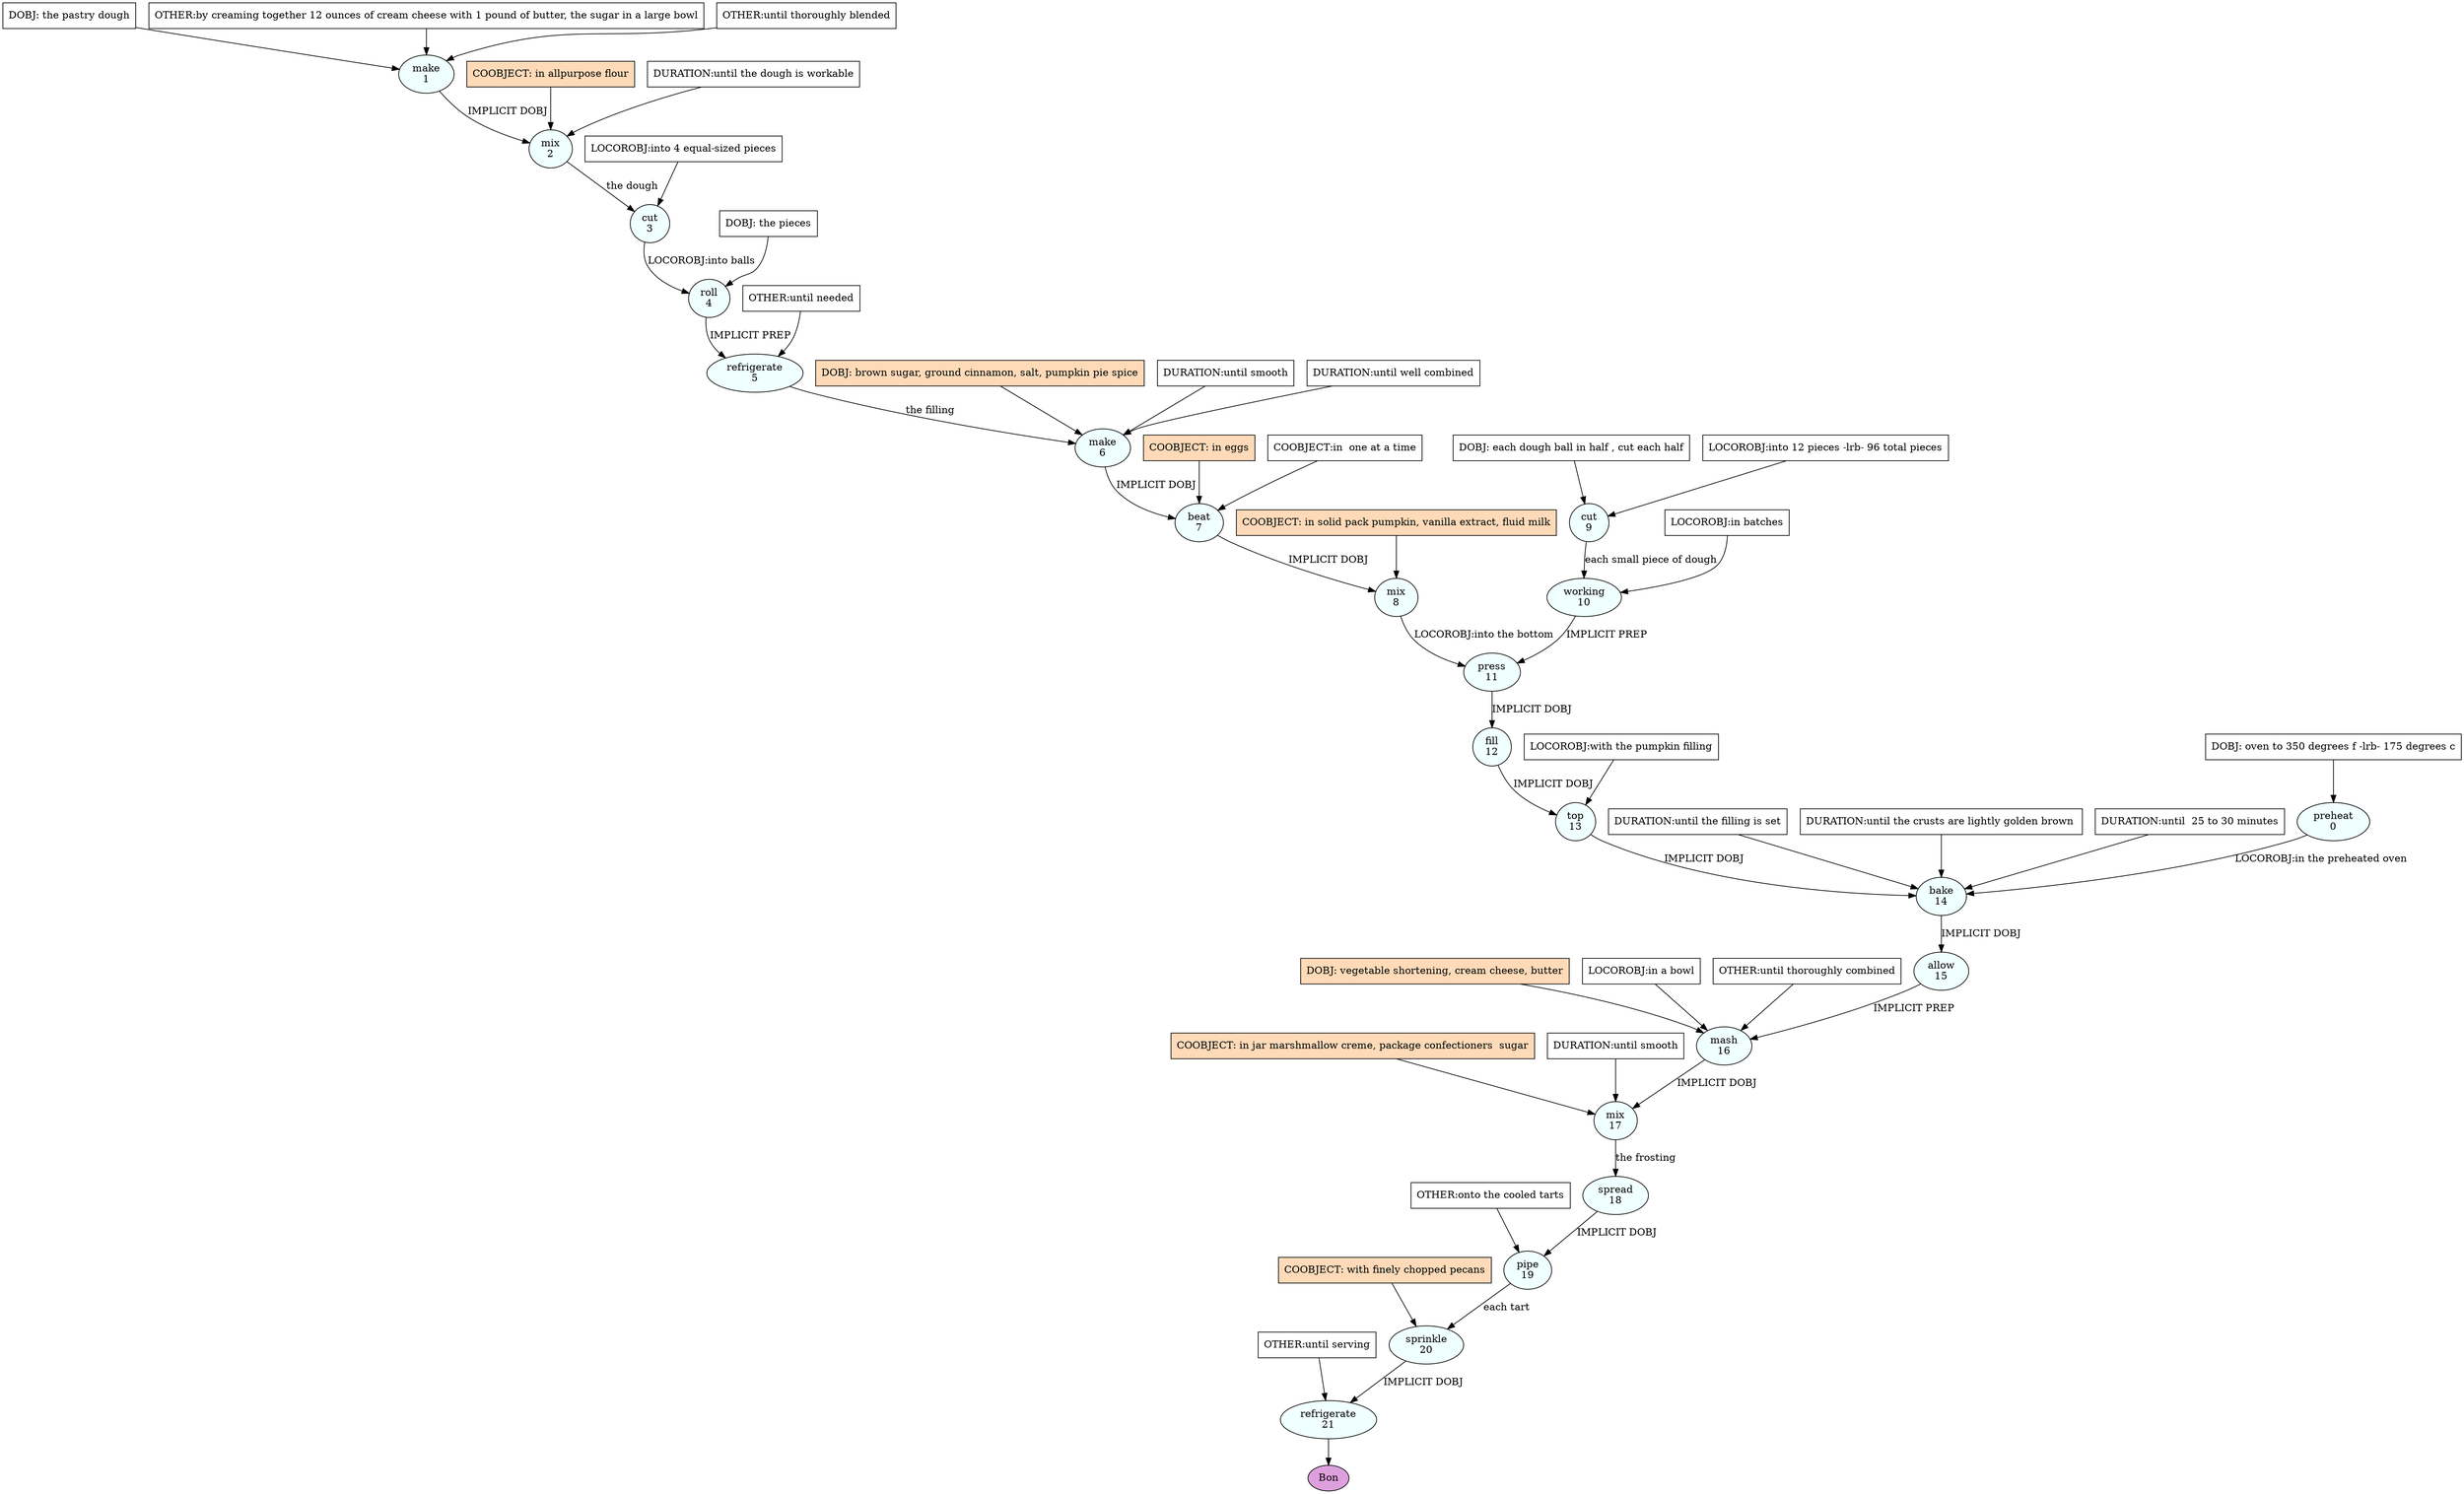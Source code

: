 digraph recipe {
E0[label="preheat
0", shape=oval, style=filled, fillcolor=azure]
E1[label="make
1", shape=oval, style=filled, fillcolor=azure]
E2[label="mix
2", shape=oval, style=filled, fillcolor=azure]
E3[label="cut
3", shape=oval, style=filled, fillcolor=azure]
E4[label="roll
4", shape=oval, style=filled, fillcolor=azure]
E5[label="refrigerate
5", shape=oval, style=filled, fillcolor=azure]
E6[label="make
6", shape=oval, style=filled, fillcolor=azure]
E7[label="beat
7", shape=oval, style=filled, fillcolor=azure]
E8[label="mix
8", shape=oval, style=filled, fillcolor=azure]
E9[label="cut
9", shape=oval, style=filled, fillcolor=azure]
E10[label="working
10", shape=oval, style=filled, fillcolor=azure]
E11[label="press
11", shape=oval, style=filled, fillcolor=azure]
E12[label="fill
12", shape=oval, style=filled, fillcolor=azure]
E13[label="top
13", shape=oval, style=filled, fillcolor=azure]
E14[label="bake
14", shape=oval, style=filled, fillcolor=azure]
E15[label="allow
15", shape=oval, style=filled, fillcolor=azure]
E16[label="mash
16", shape=oval, style=filled, fillcolor=azure]
E17[label="mix
17", shape=oval, style=filled, fillcolor=azure]
E18[label="spread
18", shape=oval, style=filled, fillcolor=azure]
E19[label="pipe
19", shape=oval, style=filled, fillcolor=azure]
E20[label="sprinkle
20", shape=oval, style=filled, fillcolor=azure]
E21[label="refrigerate
21", shape=oval, style=filled, fillcolor=azure]
D0[label="DOBJ: oven to 350 degrees f -lrb- 175 degrees c", shape=box, style=filled, fillcolor=white]
D0 -> E0
D9[label="DOBJ: each dough ball in half , cut each half", shape=box, style=filled, fillcolor=white]
D9 -> E9
P9_0[label="LOCOROBJ:into 12 pieces -lrb- 96 total pieces", shape=box, style=filled, fillcolor=white]
P9_0 -> E9
D1[label="DOBJ: the pastry dough", shape=box, style=filled, fillcolor=white]
D1 -> E1
P1_0[label="OTHER:by creaming together 12 ounces of cream cheese with 1 pound of butter, the sugar in a large bowl", shape=box, style=filled, fillcolor=white]
P1_0 -> E1
P1_1[label="OTHER:until thoroughly blended", shape=box, style=filled, fillcolor=white]
P1_1 -> E1
E1 -> E2 [label="IMPLICIT DOBJ"]
P2_0_ing[label="COOBJECT: in allpurpose flour", shape=box, style=filled, fillcolor=peachpuff]
P2_0_ing -> E2
P2_1_0[label="DURATION:until the dough is workable", shape=box, style=filled, fillcolor=white]
P2_1_0 -> E2
E2 -> E3 [label="the dough"]
P3_0_0[label="LOCOROBJ:into 4 equal-sized pieces", shape=box, style=filled, fillcolor=white]
P3_0_0 -> E3
D4_0[label="DOBJ: the pieces", shape=box, style=filled, fillcolor=white]
D4_0 -> E4
E3 -> E4 [label="LOCOROBJ:into balls"]
E4 -> E5 [label="IMPLICIT PREP"]
P5_1_0[label="OTHER:until needed", shape=box, style=filled, fillcolor=white]
P5_1_0 -> E5
D6_ing[label="DOBJ: brown sugar, ground cinnamon, salt, pumpkin pie spice", shape=box, style=filled, fillcolor=peachpuff]
D6_ing -> E6
E5 -> E6 [label="the filling "]
P6_0_0[label="DURATION:until smooth", shape=box, style=filled, fillcolor=white]
P6_0_0 -> E6
P6_0_1[label="DURATION:until well combined", shape=box, style=filled, fillcolor=white]
P6_0_1 -> E6
E6 -> E7 [label="IMPLICIT DOBJ"]
P7_0_ing[label="COOBJECT: in eggs", shape=box, style=filled, fillcolor=peachpuff]
P7_0_ing -> E7
P7_0_0[label="COOBJECT:in  one at a time", shape=box, style=filled, fillcolor=white]
P7_0_0 -> E7
E7 -> E8 [label="IMPLICIT DOBJ"]
P8_0_ing[label="COOBJECT: in solid pack pumpkin, vanilla extract, fluid milk", shape=box, style=filled, fillcolor=peachpuff]
P8_0_ing -> E8
E9 -> E10 [label="each small piece of dough"]
P10_0_0[label="LOCOROBJ:in batches", shape=box, style=filled, fillcolor=white]
P10_0_0 -> E10
E10 -> E11 [label="IMPLICIT PREP"]
E8 -> E11 [label="LOCOROBJ:into the bottom"]
E11 -> E12 [label="IMPLICIT DOBJ"]
E12 -> E13 [label="IMPLICIT DOBJ"]
P13_0_0[label="LOCOROBJ:with the pumpkin filling", shape=box, style=filled, fillcolor=white]
P13_0_0 -> E13
E13 -> E14 [label="IMPLICIT DOBJ"]
E0 -> E14 [label="LOCOROBJ:in the preheated oven"]
P14_1_0[label="DURATION:until the filling is set", shape=box, style=filled, fillcolor=white]
P14_1_0 -> E14
P14_1_1[label="DURATION:until the crusts are lightly golden brown ", shape=box, style=filled, fillcolor=white]
P14_1_1 -> E14
P14_1_2[label="DURATION:until  25 to 30 minutes", shape=box, style=filled, fillcolor=white]
P14_1_2 -> E14
E14 -> E15 [label="IMPLICIT DOBJ"]
D16_ing[label="DOBJ: vegetable shortening, cream cheese, butter", shape=box, style=filled, fillcolor=peachpuff]
D16_ing -> E16
E15 -> E16 [label="IMPLICIT PREP"]
P16_1_0[label="LOCOROBJ:in a bowl", shape=box, style=filled, fillcolor=white]
P16_1_0 -> E16
P16_2_0[label="OTHER:until thoroughly combined", shape=box, style=filled, fillcolor=white]
P16_2_0 -> E16
E16 -> E17 [label="IMPLICIT DOBJ"]
P17_0_ing[label="COOBJECT: in jar marshmallow creme, package confectioners  sugar", shape=box, style=filled, fillcolor=peachpuff]
P17_0_ing -> E17
P17_1_0[label="DURATION:until smooth", shape=box, style=filled, fillcolor=white]
P17_1_0 -> E17
E17 -> E18 [label="the frosting"]
E18 -> E19 [label="IMPLICIT DOBJ"]
P19_0_0[label="OTHER:onto the cooled tarts", shape=box, style=filled, fillcolor=white]
P19_0_0 -> E19
E19 -> E20 [label="each tart"]
P20_0_ing[label="COOBJECT: with finely chopped pecans", shape=box, style=filled, fillcolor=peachpuff]
P20_0_ing -> E20
E20 -> E21 [label="IMPLICIT DOBJ"]
P21_0_0[label="OTHER:until serving", shape=box, style=filled, fillcolor=white]
P21_0_0 -> E21
EOR[label="Bon", shape=oval, style=filled, fillcolor=plum]
E21 -> EOR
}
